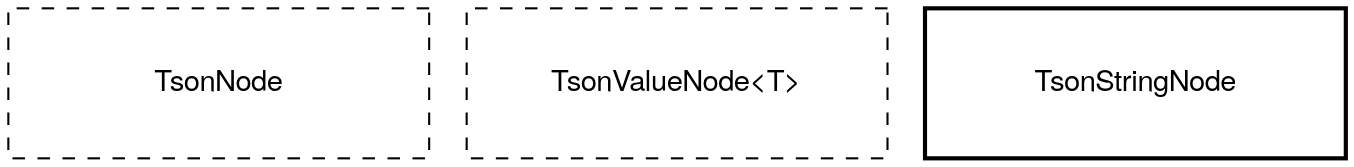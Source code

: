 # Generate with Graphviz using:
#
# dot -Tpdf -otsonNode2.pdf tsonNode2.dot
#

digraph tsonNodes {
	node [fontname="HelveticaNeue", shape=box, width=2.8, height=1, fixedsize=true];
	edge [fontname="Webdings"];
	tsonNode [label="TsonNode",style="dashed",fillcolor=lightgray];
	tsonValueNodeT [label="TsonValueNode<T>",style="dashed",fillcolor=lightgray];
	tsonStringNode [label="TsonStringNode",penwidth=2];
	subgraph {
	}
	subgraph {
	}
	subgraph {
	}
}